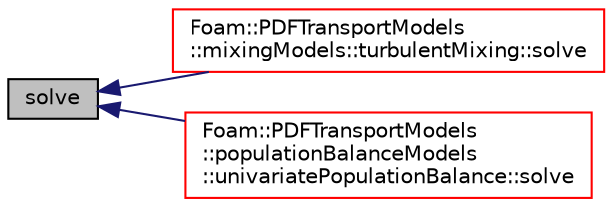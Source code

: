 digraph "solve"
{
  bgcolor="transparent";
  edge [fontname="Helvetica",fontsize="10",labelfontname="Helvetica",labelfontsize="10"];
  node [fontname="Helvetica",fontsize="10",shape=record];
  rankdir="LR";
  Node1 [label="solve",height=0.2,width=0.4,color="black", fillcolor="grey75", style="filled", fontcolor="black"];
  Node1 -> Node2 [dir="back",color="midnightblue",fontsize="10",style="solid",fontname="Helvetica"];
  Node2 [label="Foam::PDFTransportModels\l::mixingModels::turbulentMixing::solve",height=0.2,width=0.4,color="red",URL="$a00165.html#af7d39f0eac0af0ed5785935ac72a1e7d",tooltip="Solve mixing model. "];
  Node1 -> Node3 [dir="back",color="midnightblue",fontsize="10",style="solid",fontname="Helvetica"];
  Node3 [label="Foam::PDFTransportModels\l::populationBalanceModels\l::univariatePopulationBalance::solve",height=0.2,width=0.4,color="red",URL="$a00174.html#af7d39f0eac0af0ed5785935ac72a1e7d",tooltip="Solve population balance equation. "];
}
